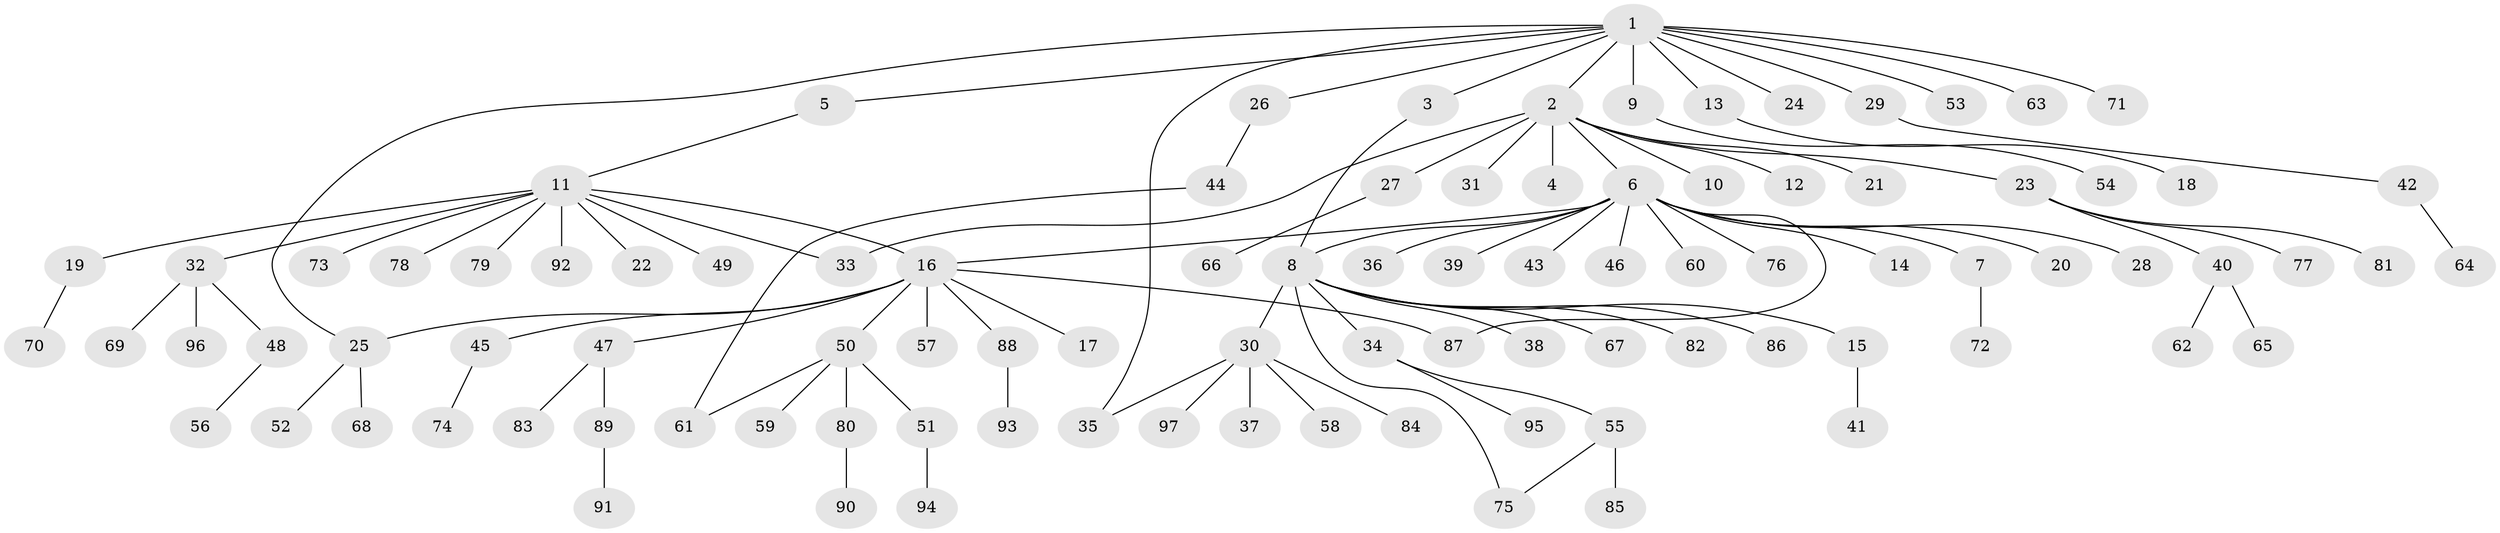 // coarse degree distribution, {13: 0.017241379310344827, 10: 0.017241379310344827, 2: 0.1896551724137931, 1: 0.7068965517241379, 18: 0.017241379310344827, 7: 0.017241379310344827, 11: 0.017241379310344827, 4: 0.017241379310344827}
// Generated by graph-tools (version 1.1) at 2025/18/03/04/25 18:18:11]
// undirected, 97 vertices, 104 edges
graph export_dot {
graph [start="1"]
  node [color=gray90,style=filled];
  1;
  2;
  3;
  4;
  5;
  6;
  7;
  8;
  9;
  10;
  11;
  12;
  13;
  14;
  15;
  16;
  17;
  18;
  19;
  20;
  21;
  22;
  23;
  24;
  25;
  26;
  27;
  28;
  29;
  30;
  31;
  32;
  33;
  34;
  35;
  36;
  37;
  38;
  39;
  40;
  41;
  42;
  43;
  44;
  45;
  46;
  47;
  48;
  49;
  50;
  51;
  52;
  53;
  54;
  55;
  56;
  57;
  58;
  59;
  60;
  61;
  62;
  63;
  64;
  65;
  66;
  67;
  68;
  69;
  70;
  71;
  72;
  73;
  74;
  75;
  76;
  77;
  78;
  79;
  80;
  81;
  82;
  83;
  84;
  85;
  86;
  87;
  88;
  89;
  90;
  91;
  92;
  93;
  94;
  95;
  96;
  97;
  1 -- 2;
  1 -- 3;
  1 -- 5;
  1 -- 9;
  1 -- 13;
  1 -- 24;
  1 -- 25;
  1 -- 26;
  1 -- 29;
  1 -- 35;
  1 -- 53;
  1 -- 63;
  1 -- 71;
  2 -- 4;
  2 -- 6;
  2 -- 10;
  2 -- 12;
  2 -- 21;
  2 -- 23;
  2 -- 27;
  2 -- 31;
  2 -- 33;
  3 -- 8;
  5 -- 11;
  6 -- 7;
  6 -- 8;
  6 -- 14;
  6 -- 16;
  6 -- 20;
  6 -- 28;
  6 -- 36;
  6 -- 39;
  6 -- 43;
  6 -- 46;
  6 -- 60;
  6 -- 76;
  6 -- 87;
  7 -- 72;
  8 -- 15;
  8 -- 30;
  8 -- 34;
  8 -- 38;
  8 -- 67;
  8 -- 75;
  8 -- 82;
  8 -- 86;
  9 -- 54;
  11 -- 16;
  11 -- 19;
  11 -- 22;
  11 -- 32;
  11 -- 33;
  11 -- 49;
  11 -- 73;
  11 -- 78;
  11 -- 79;
  11 -- 92;
  13 -- 18;
  15 -- 41;
  16 -- 17;
  16 -- 25;
  16 -- 45;
  16 -- 47;
  16 -- 50;
  16 -- 57;
  16 -- 87;
  16 -- 88;
  19 -- 70;
  23 -- 40;
  23 -- 77;
  23 -- 81;
  25 -- 52;
  25 -- 68;
  26 -- 44;
  27 -- 66;
  29 -- 42;
  30 -- 35;
  30 -- 37;
  30 -- 58;
  30 -- 84;
  30 -- 97;
  32 -- 48;
  32 -- 69;
  32 -- 96;
  34 -- 55;
  34 -- 95;
  40 -- 62;
  40 -- 65;
  42 -- 64;
  44 -- 61;
  45 -- 74;
  47 -- 83;
  47 -- 89;
  48 -- 56;
  50 -- 51;
  50 -- 59;
  50 -- 61;
  50 -- 80;
  51 -- 94;
  55 -- 75;
  55 -- 85;
  80 -- 90;
  88 -- 93;
  89 -- 91;
}
